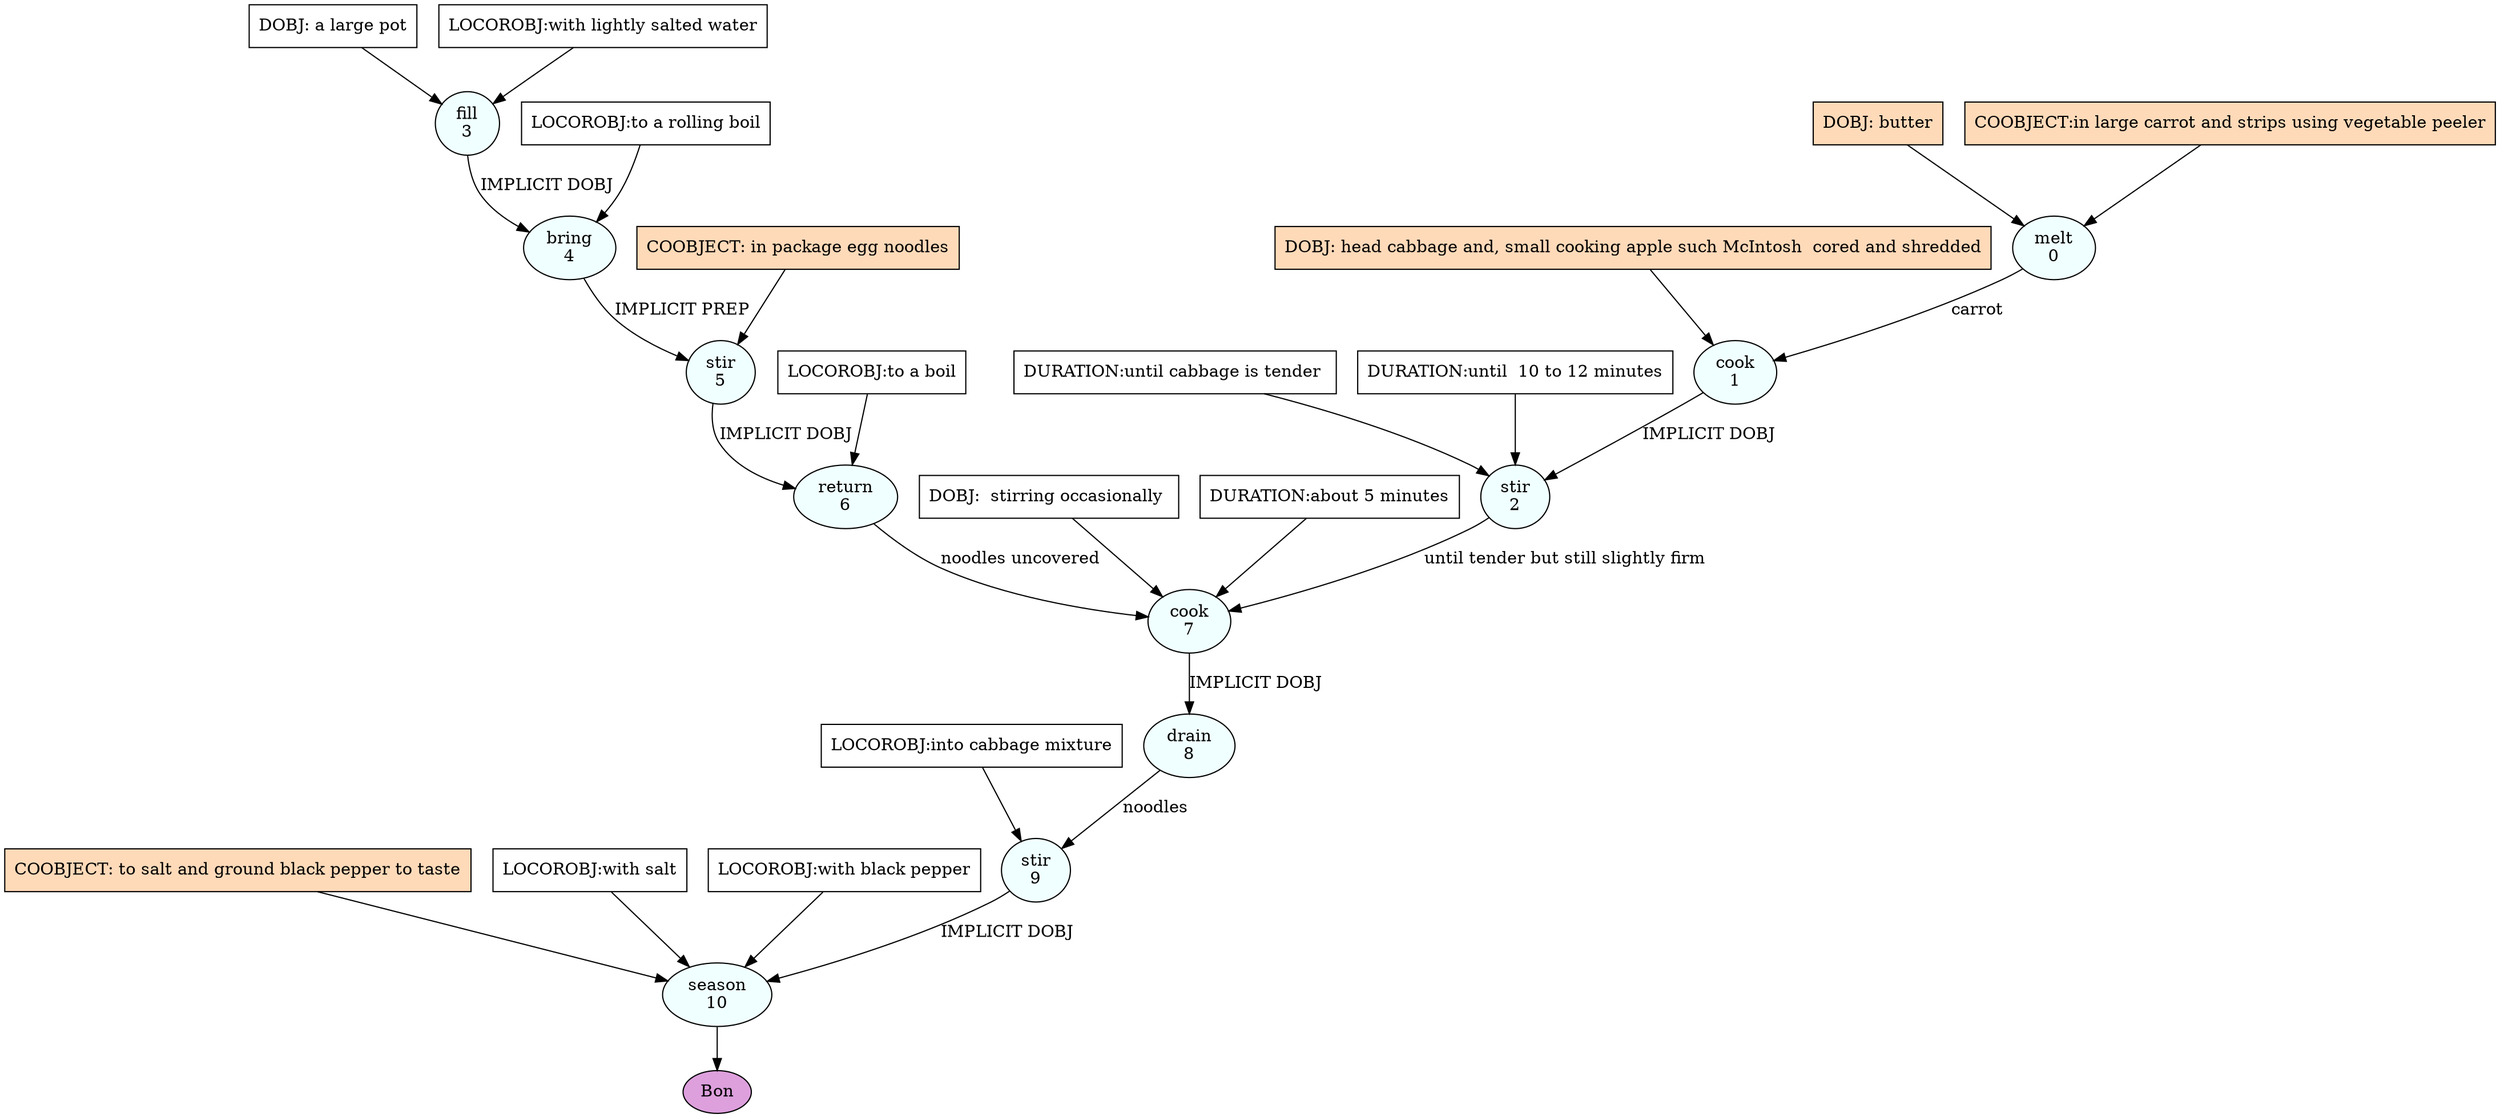 digraph recipe {
E0[label="melt
0", shape=oval, style=filled, fillcolor=azure]
E1[label="cook
1", shape=oval, style=filled, fillcolor=azure]
E2[label="stir
2", shape=oval, style=filled, fillcolor=azure]
E3[label="fill
3", shape=oval, style=filled, fillcolor=azure]
E4[label="bring
4", shape=oval, style=filled, fillcolor=azure]
E5[label="stir
5", shape=oval, style=filled, fillcolor=azure]
E6[label="return
6", shape=oval, style=filled, fillcolor=azure]
E7[label="cook
7", shape=oval, style=filled, fillcolor=azure]
E8[label="drain
8", shape=oval, style=filled, fillcolor=azure]
E9[label="stir
9", shape=oval, style=filled, fillcolor=azure]
E10[label="season
10", shape=oval, style=filled, fillcolor=azure]
D0[label="DOBJ: butter", shape=box, style=filled, fillcolor=peachpuff]
D0 -> E0
P0_0[label="COOBJECT:in large carrot and strips using vegetable peeler", shape=box, style=filled, fillcolor=peachpuff]
P0_0 -> E0
D3[label="DOBJ: a large pot", shape=box, style=filled, fillcolor=white]
D3 -> E3
P3_0[label="LOCOROBJ:with lightly salted water", shape=box, style=filled, fillcolor=white]
P3_0 -> E3
D1_ing[label="DOBJ: head cabbage and, small cooking apple such McIntosh  cored and shredded", shape=box, style=filled, fillcolor=peachpuff]
D1_ing -> E1
E0 -> E1 [label=" carrot "]
E1 -> E2 [label="IMPLICIT DOBJ"]
P2_0_0[label="DURATION:until cabbage is tender ", shape=box, style=filled, fillcolor=white]
P2_0_0 -> E2
P2_0_1[label="DURATION:until  10 to 12 minutes", shape=box, style=filled, fillcolor=white]
P2_0_1 -> E2
E3 -> E4 [label="IMPLICIT DOBJ"]
P4_0_0[label="LOCOROBJ:to a rolling boil", shape=box, style=filled, fillcolor=white]
P4_0_0 -> E4
E4 -> E5 [label="IMPLICIT PREP"]
P5_1_ing[label="COOBJECT: in package egg noodles", shape=box, style=filled, fillcolor=peachpuff]
P5_1_ing -> E5
E5 -> E6 [label="IMPLICIT DOBJ"]
P6_0_0[label="LOCOROBJ:to a boil", shape=box, style=filled, fillcolor=white]
P6_0_0 -> E6
E6 -> E7 [label="noodles uncovered "]
D7_1[label="DOBJ:  stirring occasionally ", shape=box, style=filled, fillcolor=white]
D7_1 -> E7
E2 -> E7 [label=" until tender but still slightly firm"]
P7_0_0[label="DURATION:about 5 minutes", shape=box, style=filled, fillcolor=white]
P7_0_0 -> E7
E7 -> E8 [label="IMPLICIT DOBJ"]
E8 -> E9 [label="noodles"]
P9_0_0[label="LOCOROBJ:into cabbage mixture", shape=box, style=filled, fillcolor=white]
P9_0_0 -> E9
E9 -> E10 [label="IMPLICIT DOBJ"]
P10_0_ing[label="COOBJECT: to salt and ground black pepper to taste", shape=box, style=filled, fillcolor=peachpuff]
P10_0_ing -> E10
P10_1_0[label="LOCOROBJ:with salt", shape=box, style=filled, fillcolor=white]
P10_1_0 -> E10
P10_1_1[label="LOCOROBJ:with black pepper", shape=box, style=filled, fillcolor=white]
P10_1_1 -> E10
EOR[label="Bon", shape=oval, style=filled, fillcolor=plum]
E10 -> EOR
}
